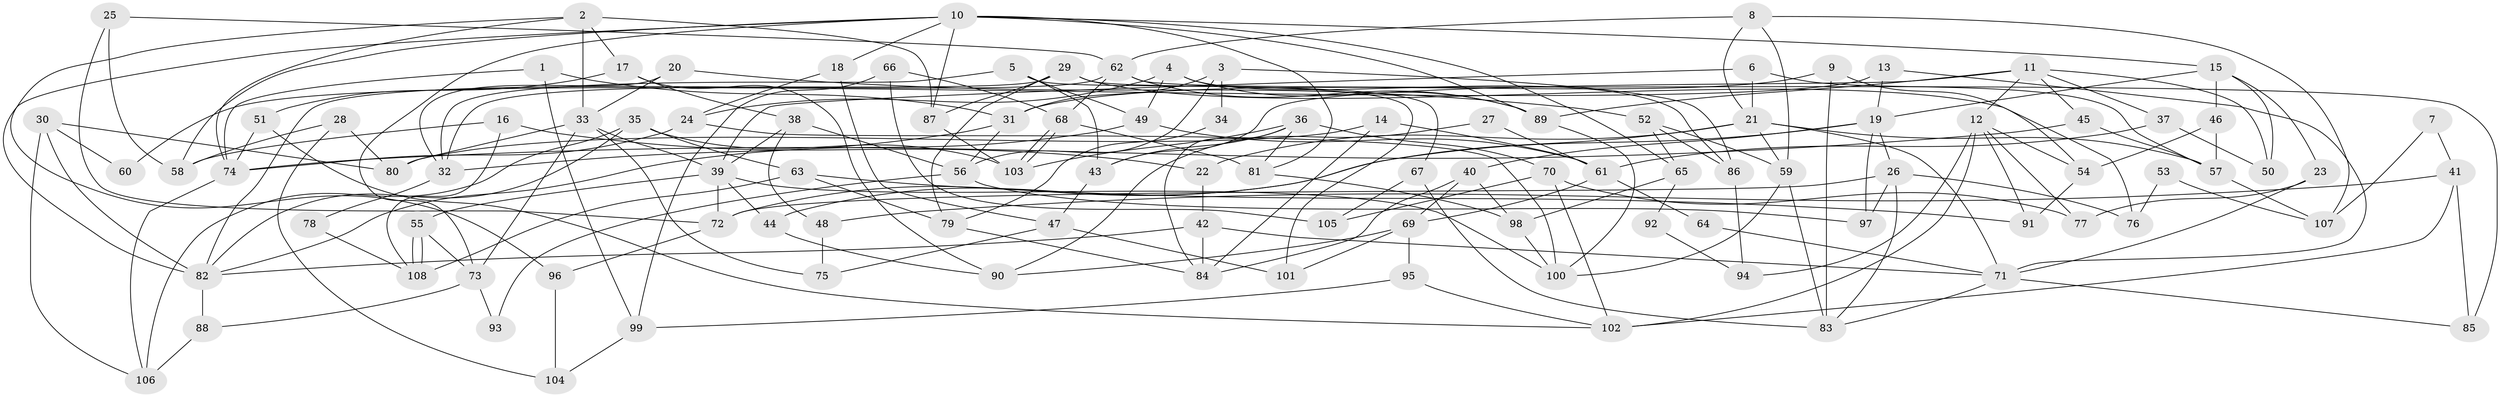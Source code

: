 // coarse degree distribution, {5: 0.15151515151515152, 6: 0.19696969696969696, 4: 0.25757575757575757, 7: 0.12121212121212122, 11: 0.015151515151515152, 8: 0.045454545454545456, 3: 0.13636363636363635, 2: 0.06060606060606061, 10: 0.015151515151515152}
// Generated by graph-tools (version 1.1) at 2025/24/03/03/25 07:24:04]
// undirected, 108 vertices, 216 edges
graph export_dot {
graph [start="1"]
  node [color=gray90,style=filled];
  1;
  2;
  3;
  4;
  5;
  6;
  7;
  8;
  9;
  10;
  11;
  12;
  13;
  14;
  15;
  16;
  17;
  18;
  19;
  20;
  21;
  22;
  23;
  24;
  25;
  26;
  27;
  28;
  29;
  30;
  31;
  32;
  33;
  34;
  35;
  36;
  37;
  38;
  39;
  40;
  41;
  42;
  43;
  44;
  45;
  46;
  47;
  48;
  49;
  50;
  51;
  52;
  53;
  54;
  55;
  56;
  57;
  58;
  59;
  60;
  61;
  62;
  63;
  64;
  65;
  66;
  67;
  68;
  69;
  70;
  71;
  72;
  73;
  74;
  75;
  76;
  77;
  78;
  79;
  80;
  81;
  82;
  83;
  84;
  85;
  86;
  87;
  88;
  89;
  90;
  91;
  92;
  93;
  94;
  95;
  96;
  97;
  98;
  99;
  100;
  101;
  102;
  103;
  104;
  105;
  106;
  107;
  108;
  1 -- 31;
  1 -- 74;
  1 -- 99;
  2 -- 33;
  2 -- 87;
  2 -- 17;
  2 -- 74;
  2 -- 96;
  3 -- 56;
  3 -- 86;
  3 -- 31;
  3 -- 34;
  4 -- 49;
  4 -- 89;
  4 -- 24;
  4 -- 86;
  5 -- 43;
  5 -- 49;
  5 -- 32;
  5 -- 101;
  6 -- 39;
  6 -- 57;
  6 -- 21;
  7 -- 107;
  7 -- 41;
  8 -- 59;
  8 -- 21;
  8 -- 62;
  8 -- 107;
  9 -- 83;
  9 -- 31;
  9 -- 54;
  10 -- 73;
  10 -- 58;
  10 -- 15;
  10 -- 18;
  10 -- 65;
  10 -- 81;
  10 -- 82;
  10 -- 87;
  10 -- 89;
  11 -- 12;
  11 -- 89;
  11 -- 37;
  11 -- 43;
  11 -- 45;
  11 -- 50;
  12 -- 77;
  12 -- 54;
  12 -- 91;
  12 -- 94;
  12 -- 102;
  13 -- 71;
  13 -- 19;
  13 -- 60;
  14 -- 84;
  14 -- 61;
  14 -- 80;
  15 -- 19;
  15 -- 23;
  15 -- 46;
  15 -- 50;
  16 -- 22;
  16 -- 58;
  16 -- 108;
  17 -- 90;
  17 -- 38;
  17 -- 51;
  18 -- 24;
  18 -- 47;
  19 -- 26;
  19 -- 40;
  19 -- 72;
  19 -- 97;
  20 -- 52;
  20 -- 33;
  20 -- 32;
  21 -- 71;
  21 -- 22;
  21 -- 44;
  21 -- 57;
  21 -- 59;
  22 -- 42;
  23 -- 71;
  23 -- 77;
  24 -- 74;
  24 -- 100;
  25 -- 62;
  25 -- 72;
  25 -- 58;
  26 -- 97;
  26 -- 83;
  26 -- 72;
  26 -- 76;
  27 -- 61;
  27 -- 90;
  28 -- 104;
  28 -- 80;
  28 -- 58;
  29 -- 87;
  29 -- 32;
  29 -- 67;
  29 -- 76;
  29 -- 79;
  30 -- 106;
  30 -- 80;
  30 -- 60;
  30 -- 82;
  31 -- 32;
  31 -- 56;
  32 -- 78;
  33 -- 73;
  33 -- 39;
  33 -- 75;
  33 -- 80;
  34 -- 79;
  35 -- 103;
  35 -- 82;
  35 -- 63;
  35 -- 106;
  36 -- 81;
  36 -- 43;
  36 -- 70;
  36 -- 84;
  36 -- 103;
  37 -- 50;
  37 -- 61;
  38 -- 39;
  38 -- 48;
  38 -- 56;
  39 -- 100;
  39 -- 72;
  39 -- 44;
  39 -- 55;
  40 -- 98;
  40 -- 84;
  40 -- 69;
  41 -- 102;
  41 -- 85;
  41 -- 48;
  42 -- 84;
  42 -- 82;
  42 -- 71;
  43 -- 47;
  44 -- 90;
  45 -- 57;
  45 -- 74;
  46 -- 54;
  46 -- 57;
  47 -- 75;
  47 -- 101;
  48 -- 75;
  49 -- 82;
  49 -- 61;
  51 -- 74;
  51 -- 102;
  52 -- 59;
  52 -- 65;
  52 -- 86;
  53 -- 107;
  53 -- 76;
  54 -- 91;
  55 -- 108;
  55 -- 108;
  55 -- 73;
  56 -- 93;
  56 -- 97;
  57 -- 107;
  59 -- 100;
  59 -- 83;
  61 -- 69;
  61 -- 64;
  62 -- 82;
  62 -- 68;
  62 -- 85;
  62 -- 89;
  63 -- 108;
  63 -- 79;
  63 -- 91;
  64 -- 71;
  65 -- 98;
  65 -- 92;
  66 -- 68;
  66 -- 99;
  66 -- 105;
  67 -- 105;
  67 -- 83;
  68 -- 103;
  68 -- 103;
  68 -- 81;
  69 -- 101;
  69 -- 90;
  69 -- 95;
  70 -- 102;
  70 -- 77;
  70 -- 105;
  71 -- 83;
  71 -- 85;
  72 -- 96;
  73 -- 88;
  73 -- 93;
  74 -- 106;
  78 -- 108;
  79 -- 84;
  81 -- 98;
  82 -- 88;
  86 -- 94;
  87 -- 103;
  88 -- 106;
  89 -- 100;
  92 -- 94;
  95 -- 102;
  95 -- 99;
  96 -- 104;
  98 -- 100;
  99 -- 104;
}
